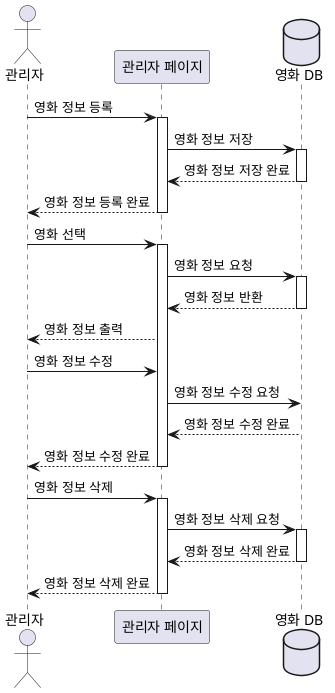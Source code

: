 @startuml

actor "관리자" as admin
participant "관리자 페이지" as adminPage
database "영화 DB" as db

admin -> adminPage : 영화 정보 등록
activate adminPage
adminPage -> db : 영화 정보 저장
activate db
db --> adminPage : 영화 정보 저장 완료
deactivate db
adminPage --> admin : 영화 정보 등록 완료
deactivate adminPage

admin -> adminPage : 영화 선택
activate adminPage
adminPage -> db : 영화 정보 요청
activate db
db --> adminPage : 영화 정보 반환
deactivate db
adminPage --> admin : 영화 정보 출력
admin -> adminPage : 영화 정보 수정
adminPage -> db : 영화 정보 수정 요청
db --> adminPage : 영화 정보 수정 완료
adminPage --> admin : 영화 정보 수정 완료
deactivate adminPage

admin -> adminPage : 영화 정보 삭제
activate adminPage
adminPage -> db : 영화 정보 삭제 요청
activate db
db --> adminPage : 영화 정보 삭제 완료
deactivate db
adminPage --> admin : 영화 정보 삭제 완료
deactivate adminPage

@enduml
